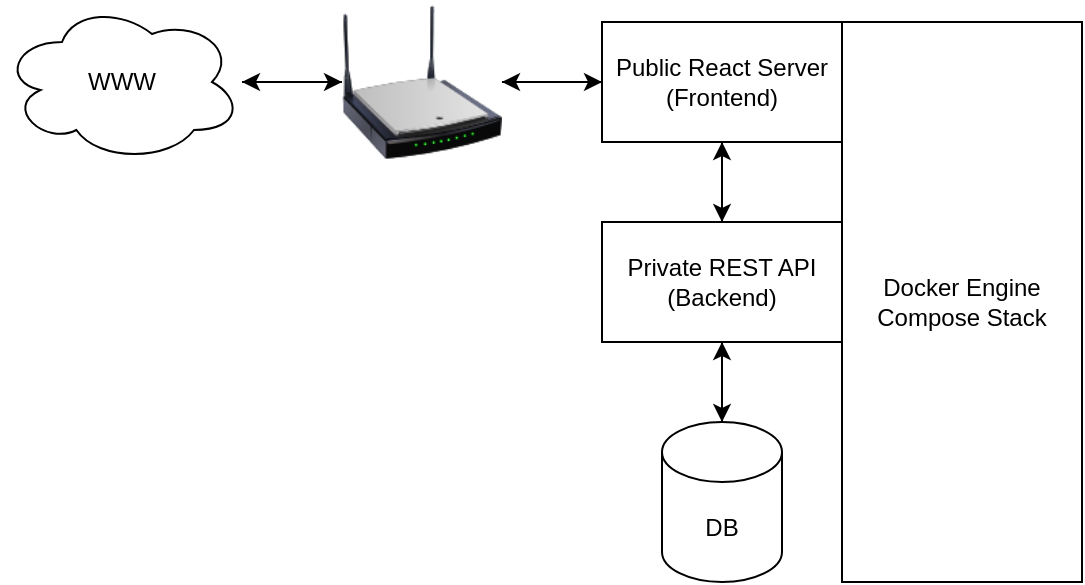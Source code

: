 <mxfile version="20.8.16" type="device"><diagram name="Cool Plan" id="QzRr-b3m5TJNwLEplEzi"><mxGraphModel dx="797" dy="421" grid="1" gridSize="10" guides="1" tooltips="1" connect="1" arrows="1" fold="1" page="1" pageScale="1" pageWidth="827" pageHeight="1169" math="0" shadow="0"><root><mxCell id="0"/><mxCell id="1" parent="0"/><mxCell id="7mh4R5-C2PZcIM6LZTbZ-1" value="Docker Engine&lt;br&gt;Compose Stack" style="rounded=0;whiteSpace=wrap;html=1;" vertex="1" parent="1"><mxGeometry x="520" y="200" width="120" height="280" as="geometry"/></mxCell><mxCell id="7mh4R5-C2PZcIM6LZTbZ-7" value="" style="edgeStyle=orthogonalEdgeStyle;rounded=0;orthogonalLoop=1;jettySize=auto;html=1;" edge="1" parent="1" source="7mh4R5-C2PZcIM6LZTbZ-2" target="7mh4R5-C2PZcIM6LZTbZ-3"><mxGeometry relative="1" as="geometry"/></mxCell><mxCell id="7mh4R5-C2PZcIM6LZTbZ-12" style="edgeStyle=orthogonalEdgeStyle;rounded=0;orthogonalLoop=1;jettySize=auto;html=1;" edge="1" parent="1" source="7mh4R5-C2PZcIM6LZTbZ-2" target="7mh4R5-C2PZcIM6LZTbZ-9"><mxGeometry relative="1" as="geometry"/></mxCell><mxCell id="7mh4R5-C2PZcIM6LZTbZ-2" value="Public React Server&lt;br&gt;(Frontend)" style="rounded=0;whiteSpace=wrap;html=1;" vertex="1" parent="1"><mxGeometry x="400" y="200" width="120" height="60" as="geometry"/></mxCell><mxCell id="7mh4R5-C2PZcIM6LZTbZ-8" style="edgeStyle=orthogonalEdgeStyle;rounded=0;orthogonalLoop=1;jettySize=auto;html=1;entryX=0.5;entryY=1;entryDx=0;entryDy=0;" edge="1" parent="1" source="7mh4R5-C2PZcIM6LZTbZ-3" target="7mh4R5-C2PZcIM6LZTbZ-2"><mxGeometry relative="1" as="geometry"/></mxCell><mxCell id="7mh4R5-C2PZcIM6LZTbZ-15" style="edgeStyle=orthogonalEdgeStyle;rounded=0;orthogonalLoop=1;jettySize=auto;html=1;entryX=0.5;entryY=0;entryDx=0;entryDy=0;entryPerimeter=0;" edge="1" parent="1" source="7mh4R5-C2PZcIM6LZTbZ-3" target="7mh4R5-C2PZcIM6LZTbZ-5"><mxGeometry relative="1" as="geometry"/></mxCell><mxCell id="7mh4R5-C2PZcIM6LZTbZ-3" value="Private REST API&lt;br&gt;(Backend)" style="rounded=0;whiteSpace=wrap;html=1;" vertex="1" parent="1"><mxGeometry x="400" y="300" width="120" height="60" as="geometry"/></mxCell><mxCell id="7mh4R5-C2PZcIM6LZTbZ-14" value="" style="edgeStyle=orthogonalEdgeStyle;rounded=0;orthogonalLoop=1;jettySize=auto;html=1;" edge="1" parent="1" source="7mh4R5-C2PZcIM6LZTbZ-5" target="7mh4R5-C2PZcIM6LZTbZ-3"><mxGeometry relative="1" as="geometry"/></mxCell><mxCell id="7mh4R5-C2PZcIM6LZTbZ-5" value="DB" style="shape=cylinder3;whiteSpace=wrap;html=1;boundedLbl=1;backgroundOutline=1;size=15;" vertex="1" parent="1"><mxGeometry x="430" y="400" width="60" height="80" as="geometry"/></mxCell><mxCell id="7mh4R5-C2PZcIM6LZTbZ-11" value="" style="edgeStyle=orthogonalEdgeStyle;rounded=0;orthogonalLoop=1;jettySize=auto;html=1;" edge="1" parent="1" source="7mh4R5-C2PZcIM6LZTbZ-6" target="7mh4R5-C2PZcIM6LZTbZ-9"><mxGeometry relative="1" as="geometry"/></mxCell><mxCell id="7mh4R5-C2PZcIM6LZTbZ-6" value="WWW" style="ellipse;shape=cloud;whiteSpace=wrap;html=1;" vertex="1" parent="1"><mxGeometry x="100" y="190" width="120" height="80" as="geometry"/></mxCell><mxCell id="7mh4R5-C2PZcIM6LZTbZ-10" value="" style="edgeStyle=orthogonalEdgeStyle;rounded=0;orthogonalLoop=1;jettySize=auto;html=1;" edge="1" parent="1" source="7mh4R5-C2PZcIM6LZTbZ-9" target="7mh4R5-C2PZcIM6LZTbZ-2"><mxGeometry relative="1" as="geometry"/></mxCell><mxCell id="7mh4R5-C2PZcIM6LZTbZ-13" style="edgeStyle=orthogonalEdgeStyle;rounded=0;orthogonalLoop=1;jettySize=auto;html=1;" edge="1" parent="1" source="7mh4R5-C2PZcIM6LZTbZ-9" target="7mh4R5-C2PZcIM6LZTbZ-6"><mxGeometry relative="1" as="geometry"/></mxCell><mxCell id="7mh4R5-C2PZcIM6LZTbZ-9" value="" style="image;html=1;image=img/lib/clip_art/networking/Wireless_Router_N_128x128.png" vertex="1" parent="1"><mxGeometry x="270" y="190" width="80" height="80" as="geometry"/></mxCell></root></mxGraphModel></diagram></mxfile>